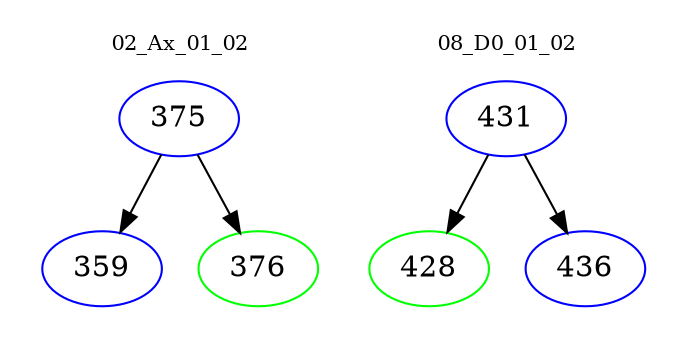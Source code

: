 digraph{
subgraph cluster_0 {
color = white
label = "02_Ax_01_02";
fontsize=10;
T0_375 [label="375", color="blue"]
T0_375 -> T0_359 [color="black"]
T0_359 [label="359", color="blue"]
T0_375 -> T0_376 [color="black"]
T0_376 [label="376", color="green"]
}
subgraph cluster_1 {
color = white
label = "08_D0_01_02";
fontsize=10;
T1_431 [label="431", color="blue"]
T1_431 -> T1_428 [color="black"]
T1_428 [label="428", color="green"]
T1_431 -> T1_436 [color="black"]
T1_436 [label="436", color="blue"]
}
}
